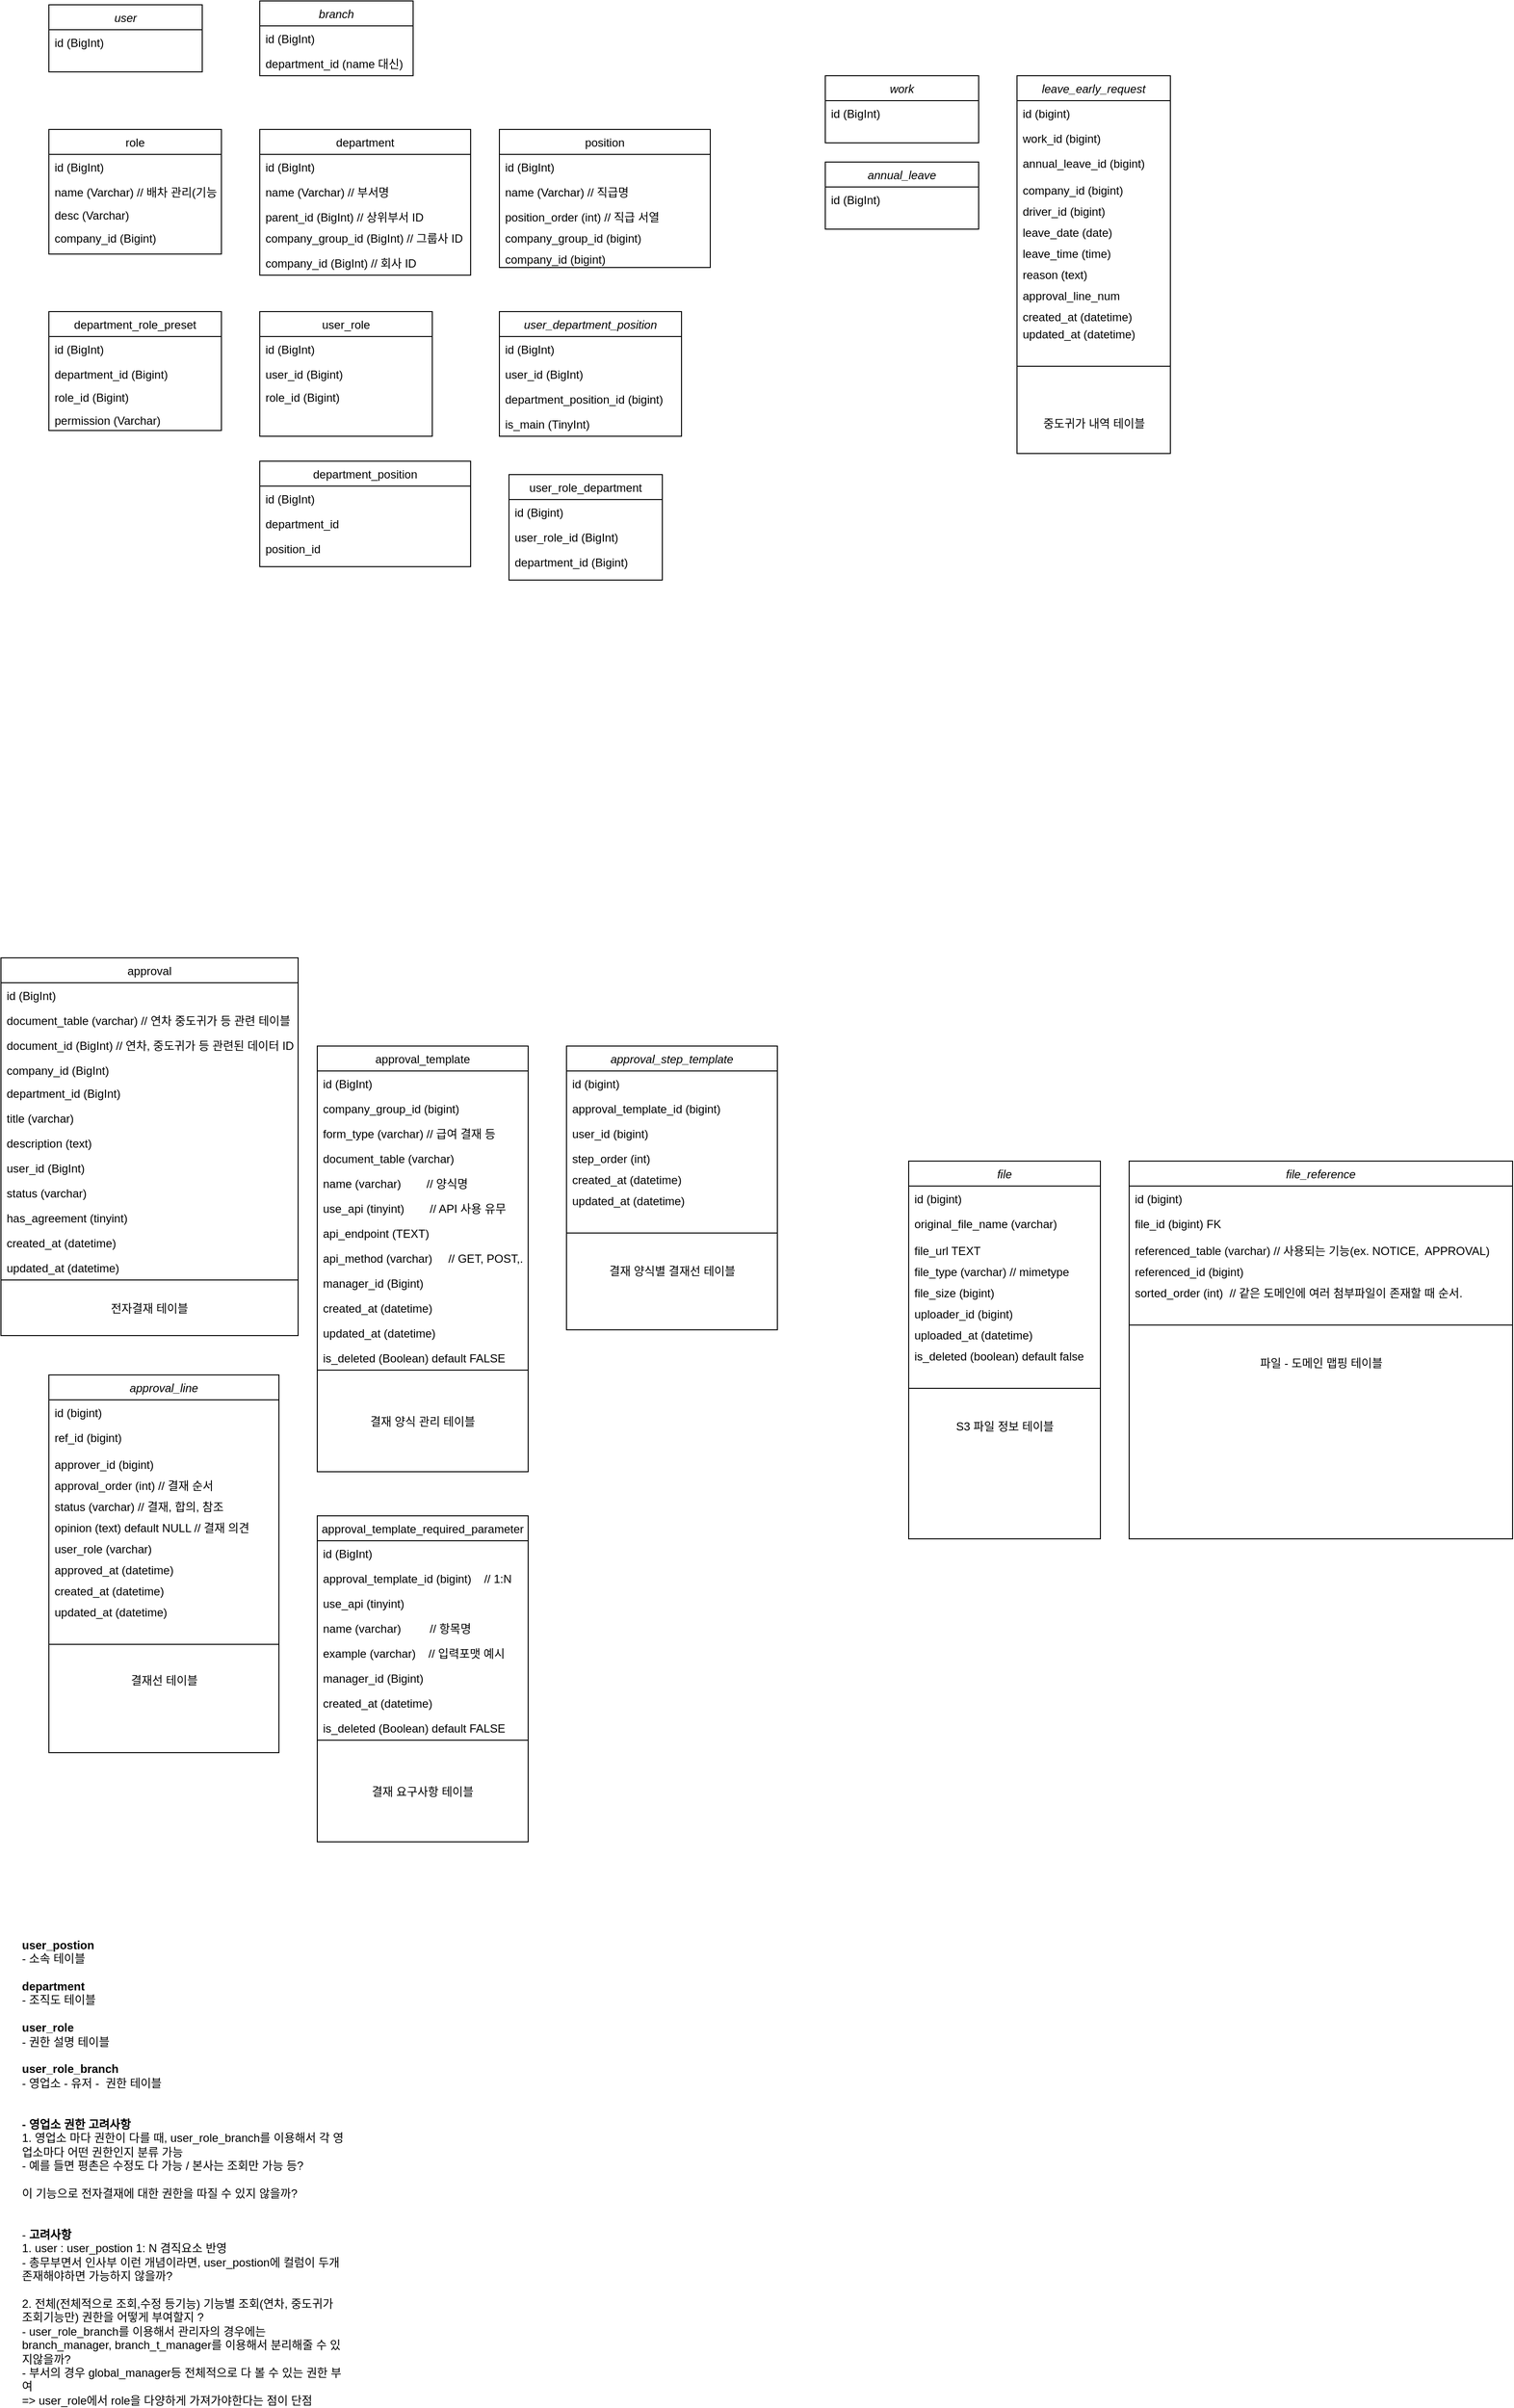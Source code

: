 <mxfile version="27.0.8">
  <diagram name="Page-1" id="8zf7ixl62vUncIlSJN14">
    <mxGraphModel dx="1018" dy="655" grid="1" gridSize="10" guides="1" tooltips="1" connect="1" arrows="1" fold="1" page="1" pageScale="1" pageWidth="827" pageHeight="1169" math="0" shadow="0">
      <root>
        <mxCell id="0" />
        <mxCell id="1" parent="0" />
        <mxCell id="S9YEt4T9Fx8UtY1OD3hM-1" value="leave_early_request" style="swimlane;fontStyle=2;align=center;verticalAlign=top;childLayout=stackLayout;horizontal=1;startSize=26;horizontalStack=0;resizeParent=1;resizeLast=0;collapsible=1;marginBottom=0;rounded=0;shadow=0;strokeWidth=1;" parent="1" vertex="1">
          <mxGeometry x="1090" y="138" width="160" height="394" as="geometry">
            <mxRectangle x="230" y="140" width="160" height="26" as="alternateBounds" />
          </mxGeometry>
        </mxCell>
        <mxCell id="S9YEt4T9Fx8UtY1OD3hM-2" value="id (bigint)  " style="text;align=left;verticalAlign=top;spacingLeft=4;spacingRight=4;overflow=hidden;rotatable=0;points=[[0,0.5],[1,0.5]];portConstraint=eastwest;" parent="S9YEt4T9Fx8UtY1OD3hM-1" vertex="1">
          <mxGeometry y="26" width="160" height="26" as="geometry" />
        </mxCell>
        <mxCell id="XApq--l90MngrBawVmHC-1" value="work_id (bigint)" style="text;align=left;verticalAlign=top;spacingLeft=4;spacingRight=4;overflow=hidden;rotatable=0;points=[[0,0.5],[1,0.5]];portConstraint=eastwest;" parent="S9YEt4T9Fx8UtY1OD3hM-1" vertex="1">
          <mxGeometry y="52" width="160" height="26" as="geometry" />
        </mxCell>
        <mxCell id="S9YEt4T9Fx8UtY1OD3hM-3" value="annual_leave_id (bigint)&#xa;" style="text;align=left;verticalAlign=top;spacingLeft=4;spacingRight=4;overflow=hidden;rotatable=0;points=[[0,0.5],[1,0.5]];portConstraint=eastwest;rounded=0;shadow=0;html=0;" parent="S9YEt4T9Fx8UtY1OD3hM-1" vertex="1">
          <mxGeometry y="78" width="160" height="28" as="geometry" />
        </mxCell>
        <mxCell id="S9YEt4T9Fx8UtY1OD3hM-4" value="company_id (bigint)" style="text;align=left;verticalAlign=top;spacingLeft=4;spacingRight=4;overflow=hidden;rotatable=0;points=[[0,0.5],[1,0.5]];portConstraint=eastwest;rounded=0;shadow=0;html=0;" parent="S9YEt4T9Fx8UtY1OD3hM-1" vertex="1">
          <mxGeometry y="106" width="160" height="22" as="geometry" />
        </mxCell>
        <mxCell id="S9YEt4T9Fx8UtY1OD3hM-5" value="driver_id (bigint)" style="text;align=left;verticalAlign=top;spacingLeft=4;spacingRight=4;overflow=hidden;rotatable=0;points=[[0,0.5],[1,0.5]];portConstraint=eastwest;rounded=0;shadow=0;html=0;" parent="S9YEt4T9Fx8UtY1OD3hM-1" vertex="1">
          <mxGeometry y="128" width="160" height="22" as="geometry" />
        </mxCell>
        <mxCell id="S9YEt4T9Fx8UtY1OD3hM-6" value="leave_date (date)" style="text;align=left;verticalAlign=top;spacingLeft=4;spacingRight=4;overflow=hidden;rotatable=0;points=[[0,0.5],[1,0.5]];portConstraint=eastwest;rounded=0;shadow=0;html=0;" parent="S9YEt4T9Fx8UtY1OD3hM-1" vertex="1">
          <mxGeometry y="150" width="160" height="22" as="geometry" />
        </mxCell>
        <mxCell id="S9YEt4T9Fx8UtY1OD3hM-7" value="leave_time (time)" style="text;align=left;verticalAlign=top;spacingLeft=4;spacingRight=4;overflow=hidden;rotatable=0;points=[[0,0.5],[1,0.5]];portConstraint=eastwest;rounded=0;shadow=0;html=0;" parent="S9YEt4T9Fx8UtY1OD3hM-1" vertex="1">
          <mxGeometry y="172" width="160" height="22" as="geometry" />
        </mxCell>
        <mxCell id="S9YEt4T9Fx8UtY1OD3hM-8" value="reason (text)                   " style="text;align=left;verticalAlign=top;spacingLeft=4;spacingRight=4;overflow=hidden;rotatable=0;points=[[0,0.5],[1,0.5]];portConstraint=eastwest;rounded=0;shadow=0;html=0;" parent="S9YEt4T9Fx8UtY1OD3hM-1" vertex="1">
          <mxGeometry y="194" width="160" height="22" as="geometry" />
        </mxCell>
        <mxCell id="S9YEt4T9Fx8UtY1OD3hM-38" value="approval_line_num" style="text;align=left;verticalAlign=top;spacingLeft=4;spacingRight=4;overflow=hidden;rotatable=0;points=[[0,0.5],[1,0.5]];portConstraint=eastwest;rounded=0;shadow=0;html=0;" parent="S9YEt4T9Fx8UtY1OD3hM-1" vertex="1">
          <mxGeometry y="216" width="160" height="22" as="geometry" />
        </mxCell>
        <mxCell id="S9YEt4T9Fx8UtY1OD3hM-14" value="created_at (datetime)" style="text;align=left;verticalAlign=top;spacingLeft=4;spacingRight=4;overflow=hidden;rotatable=0;points=[[0,0.5],[1,0.5]];portConstraint=eastwest;rounded=0;shadow=0;html=0;" parent="S9YEt4T9Fx8UtY1OD3hM-1" vertex="1">
          <mxGeometry y="238" width="160" height="18" as="geometry" />
        </mxCell>
        <mxCell id="S9YEt4T9Fx8UtY1OD3hM-15" value="updated_at (datetime)" style="text;align=left;verticalAlign=top;spacingLeft=4;spacingRight=4;overflow=hidden;rotatable=0;points=[[0,0.5],[1,0.5]];portConstraint=eastwest;rounded=0;shadow=0;html=0;" parent="S9YEt4T9Fx8UtY1OD3hM-1" vertex="1">
          <mxGeometry y="256" width="160" height="22" as="geometry" />
        </mxCell>
        <mxCell id="S9YEt4T9Fx8UtY1OD3hM-16" value="" style="line;html=1;strokeWidth=1;align=left;verticalAlign=middle;spacingTop=-1;spacingLeft=3;spacingRight=3;rotatable=0;labelPosition=right;points=[];portConstraint=eastwest;" parent="S9YEt4T9Fx8UtY1OD3hM-1" vertex="1">
          <mxGeometry y="278" width="160" height="50" as="geometry" />
        </mxCell>
        <mxCell id="S9YEt4T9Fx8UtY1OD3hM-22" value="approval_line" style="swimlane;fontStyle=2;align=center;verticalAlign=top;childLayout=stackLayout;horizontal=1;startSize=26;horizontalStack=0;resizeParent=1;resizeLast=0;collapsible=1;marginBottom=0;rounded=0;shadow=0;strokeWidth=1;" parent="1" vertex="1">
          <mxGeometry x="80" y="1493" width="240" height="394" as="geometry">
            <mxRectangle x="230" y="140" width="160" height="26" as="alternateBounds" />
          </mxGeometry>
        </mxCell>
        <mxCell id="S9YEt4T9Fx8UtY1OD3hM-23" value="id (bigint)  " style="text;align=left;verticalAlign=top;spacingLeft=4;spacingRight=4;overflow=hidden;rotatable=0;points=[[0,0.5],[1,0.5]];portConstraint=eastwest;" parent="S9YEt4T9Fx8UtY1OD3hM-22" vertex="1">
          <mxGeometry y="26" width="240" height="26" as="geometry" />
        </mxCell>
        <mxCell id="S9YEt4T9Fx8UtY1OD3hM-24" value="ref_id (bigint)" style="text;align=left;verticalAlign=top;spacingLeft=4;spacingRight=4;overflow=hidden;rotatable=0;points=[[0,0.5],[1,0.5]];portConstraint=eastwest;rounded=0;shadow=0;html=0;" parent="S9YEt4T9Fx8UtY1OD3hM-22" vertex="1">
          <mxGeometry y="52" width="240" height="28" as="geometry" />
        </mxCell>
        <mxCell id="S9YEt4T9Fx8UtY1OD3hM-25" value="approver_id (bigint)" style="text;align=left;verticalAlign=top;spacingLeft=4;spacingRight=4;overflow=hidden;rotatable=0;points=[[0,0.5],[1,0.5]];portConstraint=eastwest;rounded=0;shadow=0;html=0;" parent="S9YEt4T9Fx8UtY1OD3hM-22" vertex="1">
          <mxGeometry y="80" width="240" height="22" as="geometry" />
        </mxCell>
        <mxCell id="S9YEt4T9Fx8UtY1OD3hM-26" value="approval_order (int) // 결재 순서" style="text;align=left;verticalAlign=top;spacingLeft=4;spacingRight=4;overflow=hidden;rotatable=0;points=[[0,0.5],[1,0.5]];portConstraint=eastwest;rounded=0;shadow=0;html=0;" parent="S9YEt4T9Fx8UtY1OD3hM-22" vertex="1">
          <mxGeometry y="102" width="240" height="22" as="geometry" />
        </mxCell>
        <mxCell id="S9YEt4T9Fx8UtY1OD3hM-27" value="status (varchar) // 결재, 합의, 참조" style="text;align=left;verticalAlign=top;spacingLeft=4;spacingRight=4;overflow=hidden;rotatable=0;points=[[0,0.5],[1,0.5]];portConstraint=eastwest;rounded=0;shadow=0;html=0;" parent="S9YEt4T9Fx8UtY1OD3hM-22" vertex="1">
          <mxGeometry y="124" width="240" height="22" as="geometry" />
        </mxCell>
        <mxCell id="qPx4dfgh2MWI2_YX_cLq-27" value="opinion (text) default NULL // 결재 의견" style="text;align=left;verticalAlign=top;spacingLeft=4;spacingRight=4;overflow=hidden;rotatable=0;points=[[0,0.5],[1,0.5]];portConstraint=eastwest;rounded=0;shadow=0;html=0;" parent="S9YEt4T9Fx8UtY1OD3hM-22" vertex="1">
          <mxGeometry y="146" width="240" height="22" as="geometry" />
        </mxCell>
        <mxCell id="S9YEt4T9Fx8UtY1OD3hM-28" value="user_role (varchar) " style="text;align=left;verticalAlign=top;spacingLeft=4;spacingRight=4;overflow=hidden;rotatable=0;points=[[0,0.5],[1,0.5]];portConstraint=eastwest;rounded=0;shadow=0;html=0;" parent="S9YEt4T9Fx8UtY1OD3hM-22" vertex="1">
          <mxGeometry y="168" width="240" height="22" as="geometry" />
        </mxCell>
        <mxCell id="S9YEt4T9Fx8UtY1OD3hM-32" value="approved_at (datetime)" style="text;align=left;verticalAlign=top;spacingLeft=4;spacingRight=4;overflow=hidden;rotatable=0;points=[[0,0.5],[1,0.5]];portConstraint=eastwest;rounded=0;shadow=0;html=0;" parent="S9YEt4T9Fx8UtY1OD3hM-22" vertex="1">
          <mxGeometry y="190" width="240" height="22" as="geometry" />
        </mxCell>
        <mxCell id="S9YEt4T9Fx8UtY1OD3hM-40" value="created_at (datetime)" style="text;align=left;verticalAlign=top;spacingLeft=4;spacingRight=4;overflow=hidden;rotatable=0;points=[[0,0.5],[1,0.5]];portConstraint=eastwest;rounded=0;shadow=0;html=0;" parent="S9YEt4T9Fx8UtY1OD3hM-22" vertex="1">
          <mxGeometry y="212" width="240" height="22" as="geometry" />
        </mxCell>
        <mxCell id="S9YEt4T9Fx8UtY1OD3hM-35" value="updated_at (datetime)" style="text;align=left;verticalAlign=top;spacingLeft=4;spacingRight=4;overflow=hidden;rotatable=0;points=[[0,0.5],[1,0.5]];portConstraint=eastwest;rounded=0;shadow=0;html=0;" parent="S9YEt4T9Fx8UtY1OD3hM-22" vertex="1">
          <mxGeometry y="234" width="240" height="22" as="geometry" />
        </mxCell>
        <mxCell id="S9YEt4T9Fx8UtY1OD3hM-36" value="" style="line;html=1;strokeWidth=1;align=left;verticalAlign=middle;spacingTop=-1;spacingLeft=3;spacingRight=3;rotatable=0;labelPosition=right;points=[];portConstraint=eastwest;" parent="S9YEt4T9Fx8UtY1OD3hM-22" vertex="1">
          <mxGeometry y="256" width="240" height="50" as="geometry" />
        </mxCell>
        <mxCell id="S9YEt4T9Fx8UtY1OD3hM-56" value="결재선 테이블&lt;div&gt;&lt;br&gt;&lt;/div&gt;" style="text;html=1;align=center;verticalAlign=middle;resizable=0;points=[];autosize=1;strokeColor=none;fillColor=none;" parent="S9YEt4T9Fx8UtY1OD3hM-22" vertex="1">
          <mxGeometry y="306" width="240" height="40" as="geometry" />
        </mxCell>
        <mxCell id="S9YEt4T9Fx8UtY1OD3hM-41" value="approval_step_template" style="swimlane;fontStyle=2;align=center;verticalAlign=top;childLayout=stackLayout;horizontal=1;startSize=26;horizontalStack=0;resizeParent=1;resizeLast=0;collapsible=1;marginBottom=0;rounded=0;shadow=0;strokeWidth=1;" parent="1" vertex="1">
          <mxGeometry x="620" y="1150" width="220" height="296" as="geometry">
            <mxRectangle x="230" y="140" width="160" height="26" as="alternateBounds" />
          </mxGeometry>
        </mxCell>
        <mxCell id="S9YEt4T9Fx8UtY1OD3hM-42" value="id (bigint)  " style="text;align=left;verticalAlign=top;spacingLeft=4;spacingRight=4;overflow=hidden;rotatable=0;points=[[0,0.5],[1,0.5]];portConstraint=eastwest;" parent="S9YEt4T9Fx8UtY1OD3hM-41" vertex="1">
          <mxGeometry y="26" width="220" height="26" as="geometry" />
        </mxCell>
        <mxCell id="qPx4dfgh2MWI2_YX_cLq-44" value="approval_template_id (bigint)  " style="text;align=left;verticalAlign=top;spacingLeft=4;spacingRight=4;overflow=hidden;rotatable=0;points=[[0,0.5],[1,0.5]];portConstraint=eastwest;" parent="S9YEt4T9Fx8UtY1OD3hM-41" vertex="1">
          <mxGeometry y="52" width="220" height="26" as="geometry" />
        </mxCell>
        <mxCell id="qPx4dfgh2MWI2_YX_cLq-45" value="user_id (bigint)" style="text;align=left;verticalAlign=top;spacingLeft=4;spacingRight=4;overflow=hidden;rotatable=0;points=[[0,0.5],[1,0.5]];portConstraint=eastwest;" parent="S9YEt4T9Fx8UtY1OD3hM-41" vertex="1">
          <mxGeometry y="78" width="220" height="26" as="geometry" />
        </mxCell>
        <mxCell id="S9YEt4T9Fx8UtY1OD3hM-44" value="step_order (int)" style="text;align=left;verticalAlign=top;spacingLeft=4;spacingRight=4;overflow=hidden;rotatable=0;points=[[0,0.5],[1,0.5]];portConstraint=eastwest;rounded=0;shadow=0;html=0;" parent="S9YEt4T9Fx8UtY1OD3hM-41" vertex="1">
          <mxGeometry y="104" width="220" height="22" as="geometry" />
        </mxCell>
        <mxCell id="S9YEt4T9Fx8UtY1OD3hM-49" value="created_at (datetime)" style="text;align=left;verticalAlign=top;spacingLeft=4;spacingRight=4;overflow=hidden;rotatable=0;points=[[0,0.5],[1,0.5]];portConstraint=eastwest;rounded=0;shadow=0;html=0;" parent="S9YEt4T9Fx8UtY1OD3hM-41" vertex="1">
          <mxGeometry y="126" width="220" height="22" as="geometry" />
        </mxCell>
        <mxCell id="S9YEt4T9Fx8UtY1OD3hM-50" value="updated_at (datetime)" style="text;align=left;verticalAlign=top;spacingLeft=4;spacingRight=4;overflow=hidden;rotatable=0;points=[[0,0.5],[1,0.5]];portConstraint=eastwest;rounded=0;shadow=0;html=0;" parent="S9YEt4T9Fx8UtY1OD3hM-41" vertex="1">
          <mxGeometry y="148" width="220" height="22" as="geometry" />
        </mxCell>
        <mxCell id="S9YEt4T9Fx8UtY1OD3hM-51" value="" style="line;html=1;strokeWidth=1;align=left;verticalAlign=middle;spacingTop=-1;spacingLeft=3;spacingRight=3;rotatable=0;labelPosition=right;points=[];portConstraint=eastwest;" parent="S9YEt4T9Fx8UtY1OD3hM-41" vertex="1">
          <mxGeometry y="170" width="220" height="50" as="geometry" />
        </mxCell>
        <mxCell id="S9YEt4T9Fx8UtY1OD3hM-52" value="결재 양식별 결재선 테이블" style="text;html=1;align=center;verticalAlign=middle;resizable=0;points=[];autosize=1;strokeColor=none;fillColor=none;" parent="S9YEt4T9Fx8UtY1OD3hM-41" vertex="1">
          <mxGeometry y="220" width="220" height="30" as="geometry" />
        </mxCell>
        <mxCell id="S9YEt4T9Fx8UtY1OD3hM-59" value="중도귀가 내역 테이블" style="text;html=1;align=center;verticalAlign=middle;resizable=0;points=[];autosize=1;strokeColor=none;fillColor=none;" parent="1" vertex="1">
          <mxGeometry x="1110" y="486" width="120" height="30" as="geometry" />
        </mxCell>
        <mxCell id="yOpz3iJKIaE72l2qNb2X-1" value="user_department_position" style="swimlane;fontStyle=2;align=center;verticalAlign=top;childLayout=stackLayout;horizontal=1;startSize=26;horizontalStack=0;resizeParent=1;resizeLast=0;collapsible=1;marginBottom=0;rounded=0;shadow=0;strokeWidth=1;" parent="1" vertex="1">
          <mxGeometry x="550" y="384" width="190" height="130" as="geometry">
            <mxRectangle x="230" y="140" width="160" height="26" as="alternateBounds" />
          </mxGeometry>
        </mxCell>
        <mxCell id="yOpz3iJKIaE72l2qNb2X-2" value="id (BigInt)   " style="text;align=left;verticalAlign=top;spacingLeft=4;spacingRight=4;overflow=hidden;rotatable=0;points=[[0,0.5],[1,0.5]];portConstraint=eastwest;" parent="yOpz3iJKIaE72l2qNb2X-1" vertex="1">
          <mxGeometry y="26" width="190" height="26" as="geometry" />
        </mxCell>
        <mxCell id="yOpz3iJKIaE72l2qNb2X-3" value="user_id (BigInt)" style="text;align=left;verticalAlign=top;spacingLeft=4;spacingRight=4;overflow=hidden;rotatable=0;points=[[0,0.5],[1,0.5]];portConstraint=eastwest;rounded=0;shadow=0;html=0;" parent="yOpz3iJKIaE72l2qNb2X-1" vertex="1">
          <mxGeometry y="52" width="190" height="26" as="geometry" />
        </mxCell>
        <mxCell id="yOpz3iJKIaE72l2qNb2X-5" value="department_position_id (bigint)" style="text;align=left;verticalAlign=top;spacingLeft=4;spacingRight=4;overflow=hidden;rotatable=0;points=[[0,0.5],[1,0.5]];portConstraint=eastwest;rounded=0;shadow=0;html=0;" parent="yOpz3iJKIaE72l2qNb2X-1" vertex="1">
          <mxGeometry y="78" width="190" height="26" as="geometry" />
        </mxCell>
        <mxCell id="yOpz3iJKIaE72l2qNb2X-6" value="is_main (TinyInt)" style="text;align=left;verticalAlign=top;spacingLeft=4;spacingRight=4;overflow=hidden;rotatable=0;points=[[0,0.5],[1,0.5]];portConstraint=eastwest;rounded=0;shadow=0;html=0;" parent="yOpz3iJKIaE72l2qNb2X-1" vertex="1">
          <mxGeometry y="104" width="190" height="26" as="geometry" />
        </mxCell>
        <mxCell id="yOpz3iJKIaE72l2qNb2X-7" value="department_role_preset" style="swimlane;fontStyle=0;align=center;verticalAlign=top;childLayout=stackLayout;horizontal=1;startSize=26;horizontalStack=0;resizeParent=1;resizeLast=0;collapsible=1;marginBottom=0;rounded=0;shadow=0;strokeWidth=1;" parent="1" vertex="1">
          <mxGeometry x="80" y="384" width="180" height="124" as="geometry">
            <mxRectangle x="130" y="380" width="160" height="26" as="alternateBounds" />
          </mxGeometry>
        </mxCell>
        <mxCell id="yOpz3iJKIaE72l2qNb2X-8" value="id (BigInt)" style="text;align=left;verticalAlign=top;spacingLeft=4;spacingRight=4;overflow=hidden;rotatable=0;points=[[0,0.5],[1,0.5]];portConstraint=eastwest;" parent="yOpz3iJKIaE72l2qNb2X-7" vertex="1">
          <mxGeometry y="26" width="180" height="26" as="geometry" />
        </mxCell>
        <mxCell id="yOpz3iJKIaE72l2qNb2X-9" value="department_id (Bigint)" style="text;align=left;verticalAlign=top;spacingLeft=4;spacingRight=4;overflow=hidden;rotatable=0;points=[[0,0.5],[1,0.5]];portConstraint=eastwest;rounded=0;shadow=0;html=0;" parent="yOpz3iJKIaE72l2qNb2X-7" vertex="1">
          <mxGeometry y="52" width="180" height="24" as="geometry" />
        </mxCell>
        <mxCell id="yOpz3iJKIaE72l2qNb2X-10" value="role_id (Bigint)" style="text;align=left;verticalAlign=top;spacingLeft=4;spacingRight=4;overflow=hidden;rotatable=0;points=[[0,0.5],[1,0.5]];portConstraint=eastwest;rounded=0;shadow=0;html=0;" parent="yOpz3iJKIaE72l2qNb2X-7" vertex="1">
          <mxGeometry y="76" width="180" height="24" as="geometry" />
        </mxCell>
        <mxCell id="yOpz3iJKIaE72l2qNb2X-50" value="permission (Varchar)" style="text;align=left;verticalAlign=top;spacingLeft=4;spacingRight=4;overflow=hidden;rotatable=0;points=[[0,0.5],[1,0.5]];portConstraint=eastwest;rounded=0;shadow=0;html=0;" parent="yOpz3iJKIaE72l2qNb2X-7" vertex="1">
          <mxGeometry y="100" width="180" height="24" as="geometry" />
        </mxCell>
        <mxCell id="yOpz3iJKIaE72l2qNb2X-13" value="user_role_department&#xa;&#xa;" style="swimlane;fontStyle=0;align=center;verticalAlign=top;childLayout=stackLayout;horizontal=1;startSize=26;horizontalStack=0;resizeParent=1;resizeLast=0;collapsible=1;marginBottom=0;rounded=0;shadow=0;strokeWidth=1;" parent="1" vertex="1">
          <mxGeometry x="560" y="554" width="160" height="110" as="geometry">
            <mxRectangle x="340" y="380" width="170" height="26" as="alternateBounds" />
          </mxGeometry>
        </mxCell>
        <mxCell id="yOpz3iJKIaE72l2qNb2X-14" value="id (Bigint)" style="text;align=left;verticalAlign=top;spacingLeft=4;spacingRight=4;overflow=hidden;rotatable=0;points=[[0,0.5],[1,0.5]];portConstraint=eastwest;" parent="yOpz3iJKIaE72l2qNb2X-13" vertex="1">
          <mxGeometry y="26" width="160" height="26" as="geometry" />
        </mxCell>
        <mxCell id="yOpz3iJKIaE72l2qNb2X-16" value="user_role_id (BigInt)" style="text;align=left;verticalAlign=top;spacingLeft=4;spacingRight=4;overflow=hidden;rotatable=0;points=[[0,0.5],[1,0.5]];portConstraint=eastwest;" parent="yOpz3iJKIaE72l2qNb2X-13" vertex="1">
          <mxGeometry y="52" width="160" height="26" as="geometry" />
        </mxCell>
        <mxCell id="yOpz3iJKIaE72l2qNb2X-17" value="department_id (Bigint)" style="text;align=left;verticalAlign=top;spacingLeft=4;spacingRight=4;overflow=hidden;rotatable=0;points=[[0,0.5],[1,0.5]];portConstraint=eastwest;" parent="yOpz3iJKIaE72l2qNb2X-13" vertex="1">
          <mxGeometry y="78" width="160" height="26" as="geometry" />
        </mxCell>
        <mxCell id="yOpz3iJKIaE72l2qNb2X-18" value="department" style="swimlane;fontStyle=0;align=center;verticalAlign=top;childLayout=stackLayout;horizontal=1;startSize=26;horizontalStack=0;resizeParent=1;resizeLast=0;collapsible=1;marginBottom=0;rounded=0;shadow=0;strokeWidth=1;" parent="1" vertex="1">
          <mxGeometry x="300" y="194" width="220" height="152" as="geometry">
            <mxRectangle x="550" y="140" width="160" height="26" as="alternateBounds" />
          </mxGeometry>
        </mxCell>
        <mxCell id="yOpz3iJKIaE72l2qNb2X-19" value="id (BigInt)" style="text;align=left;verticalAlign=top;spacingLeft=4;spacingRight=4;overflow=hidden;rotatable=0;points=[[0,0.5],[1,0.5]];portConstraint=eastwest;" parent="yOpz3iJKIaE72l2qNb2X-18" vertex="1">
          <mxGeometry y="26" width="220" height="26" as="geometry" />
        </mxCell>
        <mxCell id="yOpz3iJKIaE72l2qNb2X-20" value="name (Varchar) // 부서명" style="text;align=left;verticalAlign=top;spacingLeft=4;spacingRight=4;overflow=hidden;rotatable=0;points=[[0,0.5],[1,0.5]];portConstraint=eastwest;rounded=0;shadow=0;html=0;" parent="yOpz3iJKIaE72l2qNb2X-18" vertex="1">
          <mxGeometry y="52" width="220" height="26" as="geometry" />
        </mxCell>
        <mxCell id="yOpz3iJKIaE72l2qNb2X-21" value="parent_id (BigInt) // 상위부서 ID" style="text;align=left;verticalAlign=top;spacingLeft=4;spacingRight=4;overflow=hidden;rotatable=0;points=[[0,0.5],[1,0.5]];portConstraint=eastwest;rounded=0;shadow=0;html=0;" parent="yOpz3iJKIaE72l2qNb2X-18" vertex="1">
          <mxGeometry y="78" width="220" height="22" as="geometry" />
        </mxCell>
        <mxCell id="yOpz3iJKIaE72l2qNb2X-34" value="company_group_id (BigInt) // 그룹사 ID" style="text;align=left;verticalAlign=top;spacingLeft=4;spacingRight=4;overflow=hidden;rotatable=0;points=[[0,0.5],[1,0.5]];portConstraint=eastwest;rounded=0;shadow=0;html=0;" parent="yOpz3iJKIaE72l2qNb2X-18" vertex="1">
          <mxGeometry y="100" width="220" height="26" as="geometry" />
        </mxCell>
        <mxCell id="yOpz3iJKIaE72l2qNb2X-35" value="company_id (BigInt) // 회사 ID" style="text;align=left;verticalAlign=top;spacingLeft=4;spacingRight=4;overflow=hidden;rotatable=0;points=[[0,0.5],[1,0.5]];portConstraint=eastwest;rounded=0;shadow=0;html=0;" parent="yOpz3iJKIaE72l2qNb2X-18" vertex="1">
          <mxGeometry y="126" width="220" height="26" as="geometry" />
        </mxCell>
        <mxCell id="yOpz3iJKIaE72l2qNb2X-24" value="user" style="swimlane;fontStyle=2;align=center;verticalAlign=top;childLayout=stackLayout;horizontal=1;startSize=26;horizontalStack=0;resizeParent=1;resizeLast=0;collapsible=1;marginBottom=0;rounded=0;shadow=0;strokeWidth=1;" parent="1" vertex="1">
          <mxGeometry x="80" y="64" width="160" height="70" as="geometry">
            <mxRectangle x="230" y="140" width="160" height="26" as="alternateBounds" />
          </mxGeometry>
        </mxCell>
        <mxCell id="yOpz3iJKIaE72l2qNb2X-25" value="id (BigInt)   " style="text;align=left;verticalAlign=top;spacingLeft=4;spacingRight=4;overflow=hidden;rotatable=0;points=[[0,0.5],[1,0.5]];portConstraint=eastwest;" parent="yOpz3iJKIaE72l2qNb2X-24" vertex="1">
          <mxGeometry y="26" width="160" height="26" as="geometry" />
        </mxCell>
        <mxCell id="yOpz3iJKIaE72l2qNb2X-28" value="branch" style="swimlane;fontStyle=2;align=center;verticalAlign=top;childLayout=stackLayout;horizontal=1;startSize=26;horizontalStack=0;resizeParent=1;resizeLast=0;collapsible=1;marginBottom=0;rounded=0;shadow=0;strokeWidth=1;" parent="1" vertex="1">
          <mxGeometry x="300" y="60" width="160" height="78" as="geometry">
            <mxRectangle x="230" y="140" width="160" height="26" as="alternateBounds" />
          </mxGeometry>
        </mxCell>
        <mxCell id="yOpz3iJKIaE72l2qNb2X-29" value="id (BigInt)   " style="text;align=left;verticalAlign=top;spacingLeft=4;spacingRight=4;overflow=hidden;rotatable=0;points=[[0,0.5],[1,0.5]];portConstraint=eastwest;" parent="yOpz3iJKIaE72l2qNb2X-28" vertex="1">
          <mxGeometry y="26" width="160" height="26" as="geometry" />
        </mxCell>
        <mxCell id="yOpz3iJKIaE72l2qNb2X-56" value="department_id (name 대신)" style="text;align=left;verticalAlign=top;spacingLeft=4;spacingRight=4;overflow=hidden;rotatable=0;points=[[0,0.5],[1,0.5]];portConstraint=eastwest;" parent="yOpz3iJKIaE72l2qNb2X-28" vertex="1">
          <mxGeometry y="52" width="160" height="26" as="geometry" />
        </mxCell>
        <mxCell id="yOpz3iJKIaE72l2qNb2X-31" value="&lt;b&gt;user_postion&lt;/b&gt;&lt;br&gt;- 소속 테이블&lt;div&gt;&lt;br&gt;&lt;/div&gt;&lt;div&gt;&lt;b&gt;department&lt;/b&gt;&lt;br&gt;- 조직도 테이블&lt;br&gt;&lt;br&gt;&lt;/div&gt;&lt;div&gt;&lt;b&gt;user_role&lt;/b&gt;&lt;br&gt;- 권한 설명 테이블&lt;/div&gt;&lt;div&gt;&lt;br&gt;&lt;/div&gt;&lt;div&gt;&lt;b&gt;user_role_branch&lt;/b&gt;&lt;/div&gt;&lt;div&gt;- 영업소 - 유저 -&amp;nbsp; 권한 테이블&lt;br&gt;&lt;br&gt;&lt;br&gt;&lt;b&gt;- 영업소 권한 고려사항&lt;/b&gt;&lt;br&gt;1. 영업소 마다 권한이 다를 때, user_role_branch를 이용해서 각 영업소마다 어떤 권한인지 분류 가능&lt;br&gt;- 예를 들면 평촌은 수정도 다 가능 / 본사는 조회만 가능 등?&lt;/div&gt;&lt;div&gt;&lt;br&gt;&lt;/div&gt;&lt;div&gt;이 기능으로 전자결재에 대한 권한을 따질 수 있지 않을까?&lt;/div&gt;&lt;div&gt;&lt;br&gt;&lt;br&gt;-&lt;b&gt; 고려사항&lt;/b&gt;&lt;br&gt;1. user : user_postion 1: N 겸직요소 반영&lt;/div&gt;&lt;div&gt;- 총무부면서 인사부 이런 개념이라면, user_postion에 컬럼이 두개 존재해야하면 가능하지 않을까?&lt;/div&gt;&lt;div&gt;&lt;br&gt;&lt;/div&gt;&lt;div&gt;2. 전체(전체적으로 조회,수정 등기능) 기능별 조회(연차, 중도귀가 조회기능만) 권한을 어떻게 부여할지 ?&lt;/div&gt;&lt;div&gt;- user_role_branch를 이용해서 관리자의 경우에는 branch_manager, branch_t_manager를 이용해서 분리해줄 수 있지않을까?&lt;br&gt;- 부서의 경우 global_manager등 전체적으로 다 볼 수 있는 권한 부여&lt;/div&gt;&lt;div&gt;=&amp;gt; user_role에서 role을 다양하게 가져가야한다는 점이 단점&lt;/div&gt;" style="text;html=1;align=left;verticalAlign=middle;whiteSpace=wrap;rounded=0;" parent="1" vertex="1">
          <mxGeometry x="50" y="2090" width="340" height="470" as="geometry" />
        </mxCell>
        <mxCell id="yOpz3iJKIaE72l2qNb2X-37" value="position" style="swimlane;fontStyle=0;align=center;verticalAlign=top;childLayout=stackLayout;horizontal=1;startSize=26;horizontalStack=0;resizeParent=1;resizeLast=0;collapsible=1;marginBottom=0;rounded=0;shadow=0;strokeWidth=1;" parent="1" vertex="1">
          <mxGeometry x="550" y="194" width="220" height="144" as="geometry">
            <mxRectangle x="550" y="140" width="160" height="26" as="alternateBounds" />
          </mxGeometry>
        </mxCell>
        <mxCell id="yOpz3iJKIaE72l2qNb2X-38" value="id (BigInt)" style="text;align=left;verticalAlign=top;spacingLeft=4;spacingRight=4;overflow=hidden;rotatable=0;points=[[0,0.5],[1,0.5]];portConstraint=eastwest;" parent="yOpz3iJKIaE72l2qNb2X-37" vertex="1">
          <mxGeometry y="26" width="220" height="26" as="geometry" />
        </mxCell>
        <mxCell id="yOpz3iJKIaE72l2qNb2X-39" value="name (Varchar) // 직급명" style="text;align=left;verticalAlign=top;spacingLeft=4;spacingRight=4;overflow=hidden;rotatable=0;points=[[0,0.5],[1,0.5]];portConstraint=eastwest;rounded=0;shadow=0;html=0;" parent="yOpz3iJKIaE72l2qNb2X-37" vertex="1">
          <mxGeometry y="52" width="220" height="26" as="geometry" />
        </mxCell>
        <mxCell id="yOpz3iJKIaE72l2qNb2X-40" value="position_order (int) // 직급 서열" style="text;align=left;verticalAlign=top;spacingLeft=4;spacingRight=4;overflow=hidden;rotatable=0;points=[[0,0.5],[1,0.5]];portConstraint=eastwest;rounded=0;shadow=0;html=0;" parent="yOpz3iJKIaE72l2qNb2X-37" vertex="1">
          <mxGeometry y="78" width="220" height="22" as="geometry" />
        </mxCell>
        <mxCell id="mqILJ5wiP0P7CAV8ZNMp-7" value="company_group_id (bigint)" style="text;align=left;verticalAlign=top;spacingLeft=4;spacingRight=4;overflow=hidden;rotatable=0;points=[[0,0.5],[1,0.5]];portConstraint=eastwest;rounded=0;shadow=0;html=0;" vertex="1" parent="yOpz3iJKIaE72l2qNb2X-37">
          <mxGeometry y="100" width="220" height="22" as="geometry" />
        </mxCell>
        <mxCell id="mqILJ5wiP0P7CAV8ZNMp-8" value="company_id (bigint)" style="text;align=left;verticalAlign=top;spacingLeft=4;spacingRight=4;overflow=hidden;rotatable=0;points=[[0,0.5],[1,0.5]];portConstraint=eastwest;rounded=0;shadow=0;html=0;" vertex="1" parent="yOpz3iJKIaE72l2qNb2X-37">
          <mxGeometry y="122" width="220" height="22" as="geometry" />
        </mxCell>
        <mxCell id="yOpz3iJKIaE72l2qNb2X-45" value="role" style="swimlane;fontStyle=0;align=center;verticalAlign=top;childLayout=stackLayout;horizontal=1;startSize=26;horizontalStack=0;resizeParent=1;resizeLast=0;collapsible=1;marginBottom=0;rounded=0;shadow=0;strokeWidth=1;" parent="1" vertex="1">
          <mxGeometry x="80" y="194" width="180" height="130" as="geometry">
            <mxRectangle x="130" y="380" width="160" height="26" as="alternateBounds" />
          </mxGeometry>
        </mxCell>
        <mxCell id="yOpz3iJKIaE72l2qNb2X-46" value="id (BigInt)" style="text;align=left;verticalAlign=top;spacingLeft=4;spacingRight=4;overflow=hidden;rotatable=0;points=[[0,0.5],[1,0.5]];portConstraint=eastwest;" parent="yOpz3iJKIaE72l2qNb2X-45" vertex="1">
          <mxGeometry y="26" width="180" height="26" as="geometry" />
        </mxCell>
        <mxCell id="yOpz3iJKIaE72l2qNb2X-47" value="name (Varchar) // 배차 관리(기능)" style="text;align=left;verticalAlign=top;spacingLeft=4;spacingRight=4;overflow=hidden;rotatable=0;points=[[0,0.5],[1,0.5]];portConstraint=eastwest;rounded=0;shadow=0;html=0;" parent="yOpz3iJKIaE72l2qNb2X-45" vertex="1">
          <mxGeometry y="52" width="180" height="24" as="geometry" />
        </mxCell>
        <mxCell id="yOpz3iJKIaE72l2qNb2X-48" value="desc (Varchar)" style="text;align=left;verticalAlign=top;spacingLeft=4;spacingRight=4;overflow=hidden;rotatable=0;points=[[0,0.5],[1,0.5]];portConstraint=eastwest;rounded=0;shadow=0;html=0;" parent="yOpz3iJKIaE72l2qNb2X-45" vertex="1">
          <mxGeometry y="76" width="180" height="24" as="geometry" />
        </mxCell>
        <mxCell id="yOpz3iJKIaE72l2qNb2X-49" value="company_id (Bigint)" style="text;align=left;verticalAlign=top;spacingLeft=4;spacingRight=4;overflow=hidden;rotatable=0;points=[[0,0.5],[1,0.5]];portConstraint=eastwest;rounded=0;shadow=0;html=0;" parent="yOpz3iJKIaE72l2qNb2X-45" vertex="1">
          <mxGeometry y="100" width="180" height="24" as="geometry" />
        </mxCell>
        <mxCell id="yOpz3iJKIaE72l2qNb2X-51" value="user_role" style="swimlane;fontStyle=0;align=center;verticalAlign=top;childLayout=stackLayout;horizontal=1;startSize=26;horizontalStack=0;resizeParent=1;resizeLast=0;collapsible=1;marginBottom=0;rounded=0;shadow=0;strokeWidth=1;" parent="1" vertex="1">
          <mxGeometry x="300" y="384" width="180" height="130" as="geometry">
            <mxRectangle x="130" y="380" width="160" height="26" as="alternateBounds" />
          </mxGeometry>
        </mxCell>
        <mxCell id="yOpz3iJKIaE72l2qNb2X-52" value="id (BigInt)" style="text;align=left;verticalAlign=top;spacingLeft=4;spacingRight=4;overflow=hidden;rotatable=0;points=[[0,0.5],[1,0.5]];portConstraint=eastwest;" parent="yOpz3iJKIaE72l2qNb2X-51" vertex="1">
          <mxGeometry y="26" width="180" height="26" as="geometry" />
        </mxCell>
        <mxCell id="yOpz3iJKIaE72l2qNb2X-53" value="user_id (Bigint)" style="text;align=left;verticalAlign=top;spacingLeft=4;spacingRight=4;overflow=hidden;rotatable=0;points=[[0,0.5],[1,0.5]];portConstraint=eastwest;rounded=0;shadow=0;html=0;" parent="yOpz3iJKIaE72l2qNb2X-51" vertex="1">
          <mxGeometry y="52" width="180" height="24" as="geometry" />
        </mxCell>
        <mxCell id="yOpz3iJKIaE72l2qNb2X-54" value="role_id (Bigint)" style="text;align=left;verticalAlign=top;spacingLeft=4;spacingRight=4;overflow=hidden;rotatable=0;points=[[0,0.5],[1,0.5]];portConstraint=eastwest;rounded=0;shadow=0;html=0;" parent="yOpz3iJKIaE72l2qNb2X-51" vertex="1">
          <mxGeometry y="76" width="180" height="24" as="geometry" />
        </mxCell>
        <mxCell id="inn9aU1gSN0s8worG6A0-12" value="approval" style="swimlane;fontStyle=0;align=center;verticalAlign=top;childLayout=stackLayout;horizontal=1;startSize=26;horizontalStack=0;resizeParent=1;resizeLast=0;collapsible=1;marginBottom=0;rounded=0;shadow=0;strokeWidth=1;" parent="1" vertex="1">
          <mxGeometry x="30" y="1058" width="310" height="394" as="geometry">
            <mxRectangle x="550" y="140" width="160" height="26" as="alternateBounds" />
          </mxGeometry>
        </mxCell>
        <mxCell id="inn9aU1gSN0s8worG6A0-13" value="id (BigInt)" style="text;align=left;verticalAlign=top;spacingLeft=4;spacingRight=4;overflow=hidden;rotatable=0;points=[[0,0.5],[1,0.5]];portConstraint=eastwest;" parent="inn9aU1gSN0s8worG6A0-12" vertex="1">
          <mxGeometry y="26" width="310" height="26" as="geometry" />
        </mxCell>
        <mxCell id="qPx4dfgh2MWI2_YX_cLq-41" value="document_table (varchar) // 연차 중도귀가 등 관련 테이블" style="text;align=left;verticalAlign=top;spacingLeft=4;spacingRight=4;overflow=hidden;rotatable=0;points=[[0,0.5],[1,0.5]];portConstraint=eastwest;rounded=0;shadow=0;html=0;" parent="inn9aU1gSN0s8worG6A0-12" vertex="1">
          <mxGeometry y="52" width="310" height="26" as="geometry" />
        </mxCell>
        <mxCell id="inn9aU1gSN0s8worG6A0-14" value="document_id (BigInt) // 연차, 중도귀가 등 관련된 데이터 ID" style="text;align=left;verticalAlign=top;spacingLeft=4;spacingRight=4;overflow=hidden;rotatable=0;points=[[0,0.5],[1,0.5]];portConstraint=eastwest;rounded=0;shadow=0;html=0;" parent="inn9aU1gSN0s8worG6A0-12" vertex="1">
          <mxGeometry y="78" width="310" height="26" as="geometry" />
        </mxCell>
        <mxCell id="inn9aU1gSN0s8worG6A0-45" value="company_id (BigInt)" style="text;align=left;verticalAlign=top;spacingLeft=4;spacingRight=4;overflow=hidden;rotatable=0;points=[[0,0.5],[1,0.5]];portConstraint=eastwest;rounded=0;shadow=0;html=0;" parent="inn9aU1gSN0s8worG6A0-12" vertex="1">
          <mxGeometry y="104" width="310" height="24" as="geometry" />
        </mxCell>
        <mxCell id="qPx4dfgh2MWI2_YX_cLq-39" value="department_id (BigInt)" style="text;align=left;verticalAlign=top;spacingLeft=4;spacingRight=4;overflow=hidden;rotatable=0;points=[[0,0.5],[1,0.5]];portConstraint=eastwest;rounded=0;shadow=0;html=0;" parent="inn9aU1gSN0s8worG6A0-12" vertex="1">
          <mxGeometry y="128" width="310" height="26" as="geometry" />
        </mxCell>
        <mxCell id="qPx4dfgh2MWI2_YX_cLq-42" value="title (varchar)" style="text;align=left;verticalAlign=top;spacingLeft=4;spacingRight=4;overflow=hidden;rotatable=0;points=[[0,0.5],[1,0.5]];portConstraint=eastwest;rounded=0;shadow=0;html=0;" parent="inn9aU1gSN0s8worG6A0-12" vertex="1">
          <mxGeometry y="154" width="310" height="26" as="geometry" />
        </mxCell>
        <mxCell id="qPx4dfgh2MWI2_YX_cLq-43" value="description (text)" style="text;align=left;verticalAlign=top;spacingLeft=4;spacingRight=4;overflow=hidden;rotatable=0;points=[[0,0.5],[1,0.5]];portConstraint=eastwest;rounded=0;shadow=0;html=0;" parent="inn9aU1gSN0s8worG6A0-12" vertex="1">
          <mxGeometry y="180" width="310" height="26" as="geometry" />
        </mxCell>
        <mxCell id="inn9aU1gSN0s8worG6A0-44" value="user_id (BigInt)" style="text;align=left;verticalAlign=top;spacingLeft=4;spacingRight=4;overflow=hidden;rotatable=0;points=[[0,0.5],[1,0.5]];portConstraint=eastwest;rounded=0;shadow=0;html=0;" parent="inn9aU1gSN0s8worG6A0-12" vertex="1">
          <mxGeometry y="206" width="310" height="26" as="geometry" />
        </mxCell>
        <mxCell id="qPx4dfgh2MWI2_YX_cLq-38" value="status (varchar)" style="text;align=left;verticalAlign=top;spacingLeft=4;spacingRight=4;overflow=hidden;rotatable=0;points=[[0,0.5],[1,0.5]];portConstraint=eastwest;rounded=0;shadow=0;html=0;" parent="inn9aU1gSN0s8worG6A0-12" vertex="1">
          <mxGeometry y="232" width="310" height="26" as="geometry" />
        </mxCell>
        <mxCell id="mqILJ5wiP0P7CAV8ZNMp-9" value="has_agreement (tinyint)" style="text;align=left;verticalAlign=top;spacingLeft=4;spacingRight=4;overflow=hidden;rotatable=0;points=[[0,0.5],[1,0.5]];portConstraint=eastwest;rounded=0;shadow=0;html=0;" vertex="1" parent="inn9aU1gSN0s8worG6A0-12">
          <mxGeometry y="258" width="310" height="26" as="geometry" />
        </mxCell>
        <mxCell id="qPx4dfgh2MWI2_YX_cLq-29" value="created_at (datetime)" style="text;align=left;verticalAlign=top;spacingLeft=4;spacingRight=4;overflow=hidden;rotatable=0;points=[[0,0.5],[1,0.5]];portConstraint=eastwest;rounded=0;shadow=0;html=0;" parent="inn9aU1gSN0s8worG6A0-12" vertex="1">
          <mxGeometry y="284" width="310" height="26" as="geometry" />
        </mxCell>
        <mxCell id="qPx4dfgh2MWI2_YX_cLq-30" value="updated_at (datetime)" style="text;align=left;verticalAlign=top;spacingLeft=4;spacingRight=4;overflow=hidden;rotatable=0;points=[[0,0.5],[1,0.5]];portConstraint=eastwest;rounded=0;shadow=0;html=0;" parent="inn9aU1gSN0s8worG6A0-12" vertex="1">
          <mxGeometry y="310" width="310" height="26" as="geometry" />
        </mxCell>
        <mxCell id="qPx4dfgh2MWI2_YX_cLq-34" value="전자결재 테이블" style="text;align=center;verticalAlign=middle;spacingLeft=4;spacingRight=4;overflow=hidden;rotatable=0;points=[[0,0.5],[1,0.5]];portConstraint=eastwest;rounded=0;shadow=0;html=0;strokeColor=default;" parent="inn9aU1gSN0s8worG6A0-12" vertex="1">
          <mxGeometry y="336" width="310" height="58" as="geometry" />
        </mxCell>
        <mxCell id="inn9aU1gSN0s8worG6A0-20" value="approval_template" style="swimlane;fontStyle=0;align=center;verticalAlign=top;childLayout=stackLayout;horizontal=1;startSize=26;horizontalStack=0;resizeParent=1;resizeLast=0;collapsible=1;marginBottom=0;rounded=0;shadow=0;strokeWidth=1;" parent="1" vertex="1">
          <mxGeometry x="360" y="1150" width="220" height="444" as="geometry">
            <mxRectangle x="550" y="140" width="160" height="26" as="alternateBounds" />
          </mxGeometry>
        </mxCell>
        <mxCell id="inn9aU1gSN0s8worG6A0-21" value="id (BigInt)" style="text;align=left;verticalAlign=top;spacingLeft=4;spacingRight=4;overflow=hidden;rotatable=0;points=[[0,0.5],[1,0.5]];portConstraint=eastwest;" parent="inn9aU1gSN0s8worG6A0-20" vertex="1">
          <mxGeometry y="26" width="220" height="26" as="geometry" />
        </mxCell>
        <mxCell id="qPx4dfgh2MWI2_YX_cLq-35" value="company_group_id (bigint)" style="text;align=left;verticalAlign=top;spacingLeft=4;spacingRight=4;overflow=hidden;rotatable=0;points=[[0,0.5],[1,0.5]];portConstraint=eastwest;" parent="inn9aU1gSN0s8worG6A0-20" vertex="1">
          <mxGeometry y="52" width="220" height="26" as="geometry" />
        </mxCell>
        <mxCell id="inn9aU1gSN0s8worG6A0-25" value="form_type (varchar) // 급여 결재 등" style="text;align=left;verticalAlign=top;spacingLeft=4;spacingRight=4;overflow=hidden;rotatable=0;points=[[0,0.5],[1,0.5]];portConstraint=eastwest;" parent="inn9aU1gSN0s8worG6A0-20" vertex="1">
          <mxGeometry y="78" width="220" height="26" as="geometry" />
        </mxCell>
        <mxCell id="qPx4dfgh2MWI2_YX_cLq-46" value="document_table (varchar)" style="text;align=left;verticalAlign=top;spacingLeft=4;spacingRight=4;overflow=hidden;rotatable=0;points=[[0,0.5],[1,0.5]];portConstraint=eastwest;" parent="inn9aU1gSN0s8worG6A0-20" vertex="1">
          <mxGeometry y="104" width="220" height="26" as="geometry" />
        </mxCell>
        <mxCell id="inn9aU1gSN0s8worG6A0-26" value="name (varchar)        // 양식명" style="text;align=left;verticalAlign=top;spacingLeft=4;spacingRight=4;overflow=hidden;rotatable=0;points=[[0,0.5],[1,0.5]];portConstraint=eastwest;" parent="inn9aU1gSN0s8worG6A0-20" vertex="1">
          <mxGeometry y="130" width="220" height="26" as="geometry" />
        </mxCell>
        <mxCell id="f0EHuNOJeKSP6Y1ciPjj-1" value="use_api (tinyint)        // API 사용 유무" style="text;align=left;verticalAlign=top;spacingLeft=4;spacingRight=4;overflow=hidden;rotatable=0;points=[[0,0.5],[1,0.5]];portConstraint=eastwest;" parent="inn9aU1gSN0s8worG6A0-20" vertex="1">
          <mxGeometry y="156" width="220" height="26" as="geometry" />
        </mxCell>
        <mxCell id="f0EHuNOJeKSP6Y1ciPjj-2" value="api_endpoint (TEXT)" style="text;align=left;verticalAlign=top;spacingLeft=4;spacingRight=4;overflow=hidden;rotatable=0;points=[[0,0.5],[1,0.5]];portConstraint=eastwest;" parent="inn9aU1gSN0s8worG6A0-20" vertex="1">
          <mxGeometry y="182" width="220" height="26" as="geometry" />
        </mxCell>
        <mxCell id="f0EHuNOJeKSP6Y1ciPjj-3" value="api_method (varchar)     // GET, POST,.." style="text;align=left;verticalAlign=top;spacingLeft=4;spacingRight=4;overflow=hidden;rotatable=0;points=[[0,0.5],[1,0.5]];portConstraint=eastwest;" parent="inn9aU1gSN0s8worG6A0-20" vertex="1">
          <mxGeometry y="208" width="220" height="26" as="geometry" />
        </mxCell>
        <mxCell id="inn9aU1gSN0s8worG6A0-32" value="manager_id (Bigint)" style="text;align=left;verticalAlign=top;spacingLeft=4;spacingRight=4;overflow=hidden;rotatable=0;points=[[0,0.5],[1,0.5]];portConstraint=eastwest;" parent="inn9aU1gSN0s8worG6A0-20" vertex="1">
          <mxGeometry y="234" width="220" height="26" as="geometry" />
        </mxCell>
        <mxCell id="qPx4dfgh2MWI2_YX_cLq-37" value="created_at (datetime)" style="text;align=left;verticalAlign=top;spacingLeft=4;spacingRight=4;overflow=hidden;rotatable=0;points=[[0,0.5],[1,0.5]];portConstraint=eastwest;" parent="inn9aU1gSN0s8worG6A0-20" vertex="1">
          <mxGeometry y="260" width="220" height="26" as="geometry" />
        </mxCell>
        <mxCell id="qPx4dfgh2MWI2_YX_cLq-40" value="updated_at (datetime)" style="text;align=left;verticalAlign=top;spacingLeft=4;spacingRight=4;overflow=hidden;rotatable=0;points=[[0,0.5],[1,0.5]];portConstraint=eastwest;" parent="inn9aU1gSN0s8worG6A0-20" vertex="1">
          <mxGeometry y="286" width="220" height="26" as="geometry" />
        </mxCell>
        <mxCell id="qPx4dfgh2MWI2_YX_cLq-32" value="is_deleted (Boolean) default FALSE" style="text;align=left;verticalAlign=top;spacingLeft=4;spacingRight=4;overflow=hidden;rotatable=0;points=[[0,0.5],[1,0.5]];portConstraint=eastwest;" parent="inn9aU1gSN0s8worG6A0-20" vertex="1">
          <mxGeometry y="312" width="220" height="26" as="geometry" />
        </mxCell>
        <mxCell id="qPx4dfgh2MWI2_YX_cLq-31" value="결재 양식 관리 테이블" style="text;align=center;verticalAlign=middle;spacingLeft=4;spacingRight=4;overflow=hidden;rotatable=0;points=[[0,0.5],[1,0.5]];portConstraint=eastwest;strokeColor=default;" parent="inn9aU1gSN0s8worG6A0-20" vertex="1">
          <mxGeometry y="338" width="220" height="106" as="geometry" />
        </mxCell>
        <mxCell id="inn9aU1gSN0s8worG6A0-35" value="annual_leave" style="swimlane;fontStyle=2;align=center;verticalAlign=top;childLayout=stackLayout;horizontal=1;startSize=26;horizontalStack=0;resizeParent=1;resizeLast=0;collapsible=1;marginBottom=0;rounded=0;shadow=0;strokeWidth=1;" parent="1" vertex="1">
          <mxGeometry x="890" y="228" width="160" height="70" as="geometry">
            <mxRectangle x="230" y="140" width="160" height="26" as="alternateBounds" />
          </mxGeometry>
        </mxCell>
        <mxCell id="inn9aU1gSN0s8worG6A0-36" value="id (BigInt)   " style="text;align=left;verticalAlign=top;spacingLeft=4;spacingRight=4;overflow=hidden;rotatable=0;points=[[0,0.5],[1,0.5]];portConstraint=eastwest;" parent="inn9aU1gSN0s8worG6A0-35" vertex="1">
          <mxGeometry y="26" width="160" height="26" as="geometry" />
        </mxCell>
        <mxCell id="inn9aU1gSN0s8worG6A0-37" value="work" style="swimlane;fontStyle=2;align=center;verticalAlign=top;childLayout=stackLayout;horizontal=1;startSize=26;horizontalStack=0;resizeParent=1;resizeLast=0;collapsible=1;marginBottom=0;rounded=0;shadow=0;strokeWidth=1;" parent="1" vertex="1">
          <mxGeometry x="890" y="138" width="160" height="70" as="geometry">
            <mxRectangle x="230" y="140" width="160" height="26" as="alternateBounds" />
          </mxGeometry>
        </mxCell>
        <mxCell id="inn9aU1gSN0s8worG6A0-38" value="id (BigInt)   " style="text;align=left;verticalAlign=top;spacingLeft=4;spacingRight=4;overflow=hidden;rotatable=0;points=[[0,0.5],[1,0.5]];portConstraint=eastwest;" parent="inn9aU1gSN0s8worG6A0-37" vertex="1">
          <mxGeometry y="26" width="160" height="26" as="geometry" />
        </mxCell>
        <mxCell id="qPx4dfgh2MWI2_YX_cLq-4" value="file" style="swimlane;fontStyle=2;align=center;verticalAlign=top;childLayout=stackLayout;horizontal=1;startSize=26;horizontalStack=0;resizeParent=1;resizeLast=0;collapsible=1;marginBottom=0;rounded=0;shadow=0;strokeWidth=1;" parent="1" vertex="1">
          <mxGeometry x="977" y="1270" width="200" height="394" as="geometry">
            <mxRectangle x="230" y="140" width="160" height="26" as="alternateBounds" />
          </mxGeometry>
        </mxCell>
        <mxCell id="qPx4dfgh2MWI2_YX_cLq-5" value="id (bigint)  " style="text;align=left;verticalAlign=top;spacingLeft=4;spacingRight=4;overflow=hidden;rotatable=0;points=[[0,0.5],[1,0.5]];portConstraint=eastwest;" parent="qPx4dfgh2MWI2_YX_cLq-4" vertex="1">
          <mxGeometry y="26" width="200" height="26" as="geometry" />
        </mxCell>
        <mxCell id="qPx4dfgh2MWI2_YX_cLq-6" value="original_file_name (varchar)" style="text;align=left;verticalAlign=top;spacingLeft=4;spacingRight=4;overflow=hidden;rotatable=0;points=[[0,0.5],[1,0.5]];portConstraint=eastwest;rounded=0;shadow=0;html=0;" parent="qPx4dfgh2MWI2_YX_cLq-4" vertex="1">
          <mxGeometry y="52" width="200" height="28" as="geometry" />
        </mxCell>
        <mxCell id="qPx4dfgh2MWI2_YX_cLq-7" value="file_url TEXT" style="text;align=left;verticalAlign=top;spacingLeft=4;spacingRight=4;overflow=hidden;rotatable=0;points=[[0,0.5],[1,0.5]];portConstraint=eastwest;rounded=0;shadow=0;html=0;" parent="qPx4dfgh2MWI2_YX_cLq-4" vertex="1">
          <mxGeometry y="80" width="200" height="22" as="geometry" />
        </mxCell>
        <mxCell id="qPx4dfgh2MWI2_YX_cLq-8" value="file_type (varchar) // mimetype" style="text;align=left;verticalAlign=top;spacingLeft=4;spacingRight=4;overflow=hidden;rotatable=0;points=[[0,0.5],[1,0.5]];portConstraint=eastwest;rounded=0;shadow=0;html=0;" parent="qPx4dfgh2MWI2_YX_cLq-4" vertex="1">
          <mxGeometry y="102" width="200" height="22" as="geometry" />
        </mxCell>
        <mxCell id="qPx4dfgh2MWI2_YX_cLq-9" value="file_size (bigint)" style="text;align=left;verticalAlign=top;spacingLeft=4;spacingRight=4;overflow=hidden;rotatable=0;points=[[0,0.5],[1,0.5]];portConstraint=eastwest;rounded=0;shadow=0;html=0;" parent="qPx4dfgh2MWI2_YX_cLq-4" vertex="1">
          <mxGeometry y="124" width="200" height="22" as="geometry" />
        </mxCell>
        <mxCell id="qPx4dfgh2MWI2_YX_cLq-10" value="uploader_id (bigint)" style="text;align=left;verticalAlign=top;spacingLeft=4;spacingRight=4;overflow=hidden;rotatable=0;points=[[0,0.5],[1,0.5]];portConstraint=eastwest;rounded=0;shadow=0;html=0;" parent="qPx4dfgh2MWI2_YX_cLq-4" vertex="1">
          <mxGeometry y="146" width="200" height="22" as="geometry" />
        </mxCell>
        <mxCell id="qPx4dfgh2MWI2_YX_cLq-11" value="uploaded_at (datetime)" style="text;align=left;verticalAlign=top;spacingLeft=4;spacingRight=4;overflow=hidden;rotatable=0;points=[[0,0.5],[1,0.5]];portConstraint=eastwest;rounded=0;shadow=0;html=0;" parent="qPx4dfgh2MWI2_YX_cLq-4" vertex="1">
          <mxGeometry y="168" width="200" height="22" as="geometry" />
        </mxCell>
        <mxCell id="qPx4dfgh2MWI2_YX_cLq-12" value="is_deleted (boolean) default false" style="text;align=left;verticalAlign=top;spacingLeft=4;spacingRight=4;overflow=hidden;rotatable=0;points=[[0,0.5],[1,0.5]];portConstraint=eastwest;rounded=0;shadow=0;html=0;" parent="qPx4dfgh2MWI2_YX_cLq-4" vertex="1">
          <mxGeometry y="190" width="200" height="22" as="geometry" />
        </mxCell>
        <mxCell id="qPx4dfgh2MWI2_YX_cLq-14" value="" style="line;html=1;strokeWidth=1;align=left;verticalAlign=middle;spacingTop=-1;spacingLeft=3;spacingRight=3;rotatable=0;labelPosition=right;points=[];portConstraint=eastwest;" parent="qPx4dfgh2MWI2_YX_cLq-4" vertex="1">
          <mxGeometry y="212" width="200" height="50" as="geometry" />
        </mxCell>
        <mxCell id="qPx4dfgh2MWI2_YX_cLq-15" value="S3 파일 정보 테이블" style="text;html=1;align=center;verticalAlign=middle;resizable=0;points=[];autosize=1;strokeColor=none;fillColor=none;" parent="qPx4dfgh2MWI2_YX_cLq-4" vertex="1">
          <mxGeometry y="262" width="200" height="30" as="geometry" />
        </mxCell>
        <mxCell id="qPx4dfgh2MWI2_YX_cLq-16" value="file_reference" style="swimlane;fontStyle=2;align=center;verticalAlign=top;childLayout=stackLayout;horizontal=1;startSize=26;horizontalStack=0;resizeParent=1;resizeLast=0;collapsible=1;marginBottom=0;rounded=0;shadow=0;strokeWidth=1;" parent="1" vertex="1">
          <mxGeometry x="1207" y="1270" width="400" height="394" as="geometry">
            <mxRectangle x="230" y="140" width="160" height="26" as="alternateBounds" />
          </mxGeometry>
        </mxCell>
        <mxCell id="qPx4dfgh2MWI2_YX_cLq-17" value="id (bigint)  " style="text;align=left;verticalAlign=top;spacingLeft=4;spacingRight=4;overflow=hidden;rotatable=0;points=[[0,0.5],[1,0.5]];portConstraint=eastwest;" parent="qPx4dfgh2MWI2_YX_cLq-16" vertex="1">
          <mxGeometry y="26" width="400" height="26" as="geometry" />
        </mxCell>
        <mxCell id="qPx4dfgh2MWI2_YX_cLq-18" value="file_id (bigint) FK" style="text;align=left;verticalAlign=top;spacingLeft=4;spacingRight=4;overflow=hidden;rotatable=0;points=[[0,0.5],[1,0.5]];portConstraint=eastwest;rounded=0;shadow=0;html=0;" parent="qPx4dfgh2MWI2_YX_cLq-16" vertex="1">
          <mxGeometry y="52" width="400" height="28" as="geometry" />
        </mxCell>
        <mxCell id="qPx4dfgh2MWI2_YX_cLq-19" value="referenced_table (varchar) // 사용되는 기능(ex. NOTICE,  APPROVAL)" style="text;align=left;verticalAlign=top;spacingLeft=4;spacingRight=4;overflow=hidden;rotatable=0;points=[[0,0.5],[1,0.5]];portConstraint=eastwest;rounded=0;shadow=0;html=0;" parent="qPx4dfgh2MWI2_YX_cLq-16" vertex="1">
          <mxGeometry y="80" width="400" height="22" as="geometry" />
        </mxCell>
        <mxCell id="qPx4dfgh2MWI2_YX_cLq-20" value="referenced_id (bigint)" style="text;align=left;verticalAlign=top;spacingLeft=4;spacingRight=4;overflow=hidden;rotatable=0;points=[[0,0.5],[1,0.5]];portConstraint=eastwest;rounded=0;shadow=0;html=0;" parent="qPx4dfgh2MWI2_YX_cLq-16" vertex="1">
          <mxGeometry y="102" width="400" height="22" as="geometry" />
        </mxCell>
        <mxCell id="qPx4dfgh2MWI2_YX_cLq-21" value="sorted_order (int)  // 같은 도메인에 여러 첨부파일이 존재할 때 순서." style="text;align=left;verticalAlign=top;spacingLeft=4;spacingRight=4;overflow=hidden;rotatable=0;points=[[0,0.5],[1,0.5]];portConstraint=eastwest;rounded=0;shadow=0;html=0;" parent="qPx4dfgh2MWI2_YX_cLq-16" vertex="1">
          <mxGeometry y="124" width="400" height="22" as="geometry" />
        </mxCell>
        <mxCell id="qPx4dfgh2MWI2_YX_cLq-25" value="" style="line;html=1;strokeWidth=1;align=left;verticalAlign=middle;spacingTop=-1;spacingLeft=3;spacingRight=3;rotatable=0;labelPosition=right;points=[];portConstraint=eastwest;" parent="qPx4dfgh2MWI2_YX_cLq-16" vertex="1">
          <mxGeometry y="146" width="400" height="50" as="geometry" />
        </mxCell>
        <mxCell id="qPx4dfgh2MWI2_YX_cLq-26" value="파일 - 도메인 맵핑 테이블" style="text;html=1;align=center;verticalAlign=middle;resizable=0;points=[];autosize=1;strokeColor=none;fillColor=none;" parent="qPx4dfgh2MWI2_YX_cLq-16" vertex="1">
          <mxGeometry y="196" width="400" height="30" as="geometry" />
        </mxCell>
        <mxCell id="f0EHuNOJeKSP6Y1ciPjj-4" value="approval_template_required_parameter" style="swimlane;fontStyle=0;align=center;verticalAlign=top;childLayout=stackLayout;horizontal=1;startSize=26;horizontalStack=0;resizeParent=1;resizeLast=0;collapsible=1;marginBottom=0;rounded=0;shadow=0;strokeWidth=1;" parent="1" vertex="1">
          <mxGeometry x="360" y="1640" width="220" height="340" as="geometry">
            <mxRectangle x="550" y="140" width="160" height="26" as="alternateBounds" />
          </mxGeometry>
        </mxCell>
        <mxCell id="f0EHuNOJeKSP6Y1ciPjj-5" value="id (BigInt)" style="text;align=left;verticalAlign=top;spacingLeft=4;spacingRight=4;overflow=hidden;rotatable=0;points=[[0,0.5],[1,0.5]];portConstraint=eastwest;" parent="f0EHuNOJeKSP6Y1ciPjj-4" vertex="1">
          <mxGeometry y="26" width="220" height="26" as="geometry" />
        </mxCell>
        <mxCell id="f0EHuNOJeKSP6Y1ciPjj-18" value="approval_template_id (bigint)    // 1:N" style="text;align=left;verticalAlign=top;spacingLeft=4;spacingRight=4;overflow=hidden;rotatable=0;points=[[0,0.5],[1,0.5]];portConstraint=eastwest;" parent="f0EHuNOJeKSP6Y1ciPjj-4" vertex="1">
          <mxGeometry y="52" width="220" height="26" as="geometry" />
        </mxCell>
        <mxCell id="f0EHuNOJeKSP6Y1ciPjj-6" value="use_api (tinyint)" style="text;align=left;verticalAlign=top;spacingLeft=4;spacingRight=4;overflow=hidden;rotatable=0;points=[[0,0.5],[1,0.5]];portConstraint=eastwest;" parent="f0EHuNOJeKSP6Y1ciPjj-4" vertex="1">
          <mxGeometry y="78" width="220" height="26" as="geometry" />
        </mxCell>
        <mxCell id="f0EHuNOJeKSP6Y1ciPjj-9" value="name (varchar)         // 항목명" style="text;align=left;verticalAlign=top;spacingLeft=4;spacingRight=4;overflow=hidden;rotatable=0;points=[[0,0.5],[1,0.5]];portConstraint=eastwest;" parent="f0EHuNOJeKSP6Y1ciPjj-4" vertex="1">
          <mxGeometry y="104" width="220" height="26" as="geometry" />
        </mxCell>
        <mxCell id="f0EHuNOJeKSP6Y1ciPjj-10" value="example (varchar)    // 입력포맷 예시" style="text;align=left;verticalAlign=top;spacingLeft=4;spacingRight=4;overflow=hidden;rotatable=0;points=[[0,0.5],[1,0.5]];portConstraint=eastwest;" parent="f0EHuNOJeKSP6Y1ciPjj-4" vertex="1">
          <mxGeometry y="130" width="220" height="26" as="geometry" />
        </mxCell>
        <mxCell id="f0EHuNOJeKSP6Y1ciPjj-13" value="manager_id (Bigint)" style="text;align=left;verticalAlign=top;spacingLeft=4;spacingRight=4;overflow=hidden;rotatable=0;points=[[0,0.5],[1,0.5]];portConstraint=eastwest;" parent="f0EHuNOJeKSP6Y1ciPjj-4" vertex="1">
          <mxGeometry y="156" width="220" height="26" as="geometry" />
        </mxCell>
        <mxCell id="f0EHuNOJeKSP6Y1ciPjj-14" value="created_at (datetime)" style="text;align=left;verticalAlign=top;spacingLeft=4;spacingRight=4;overflow=hidden;rotatable=0;points=[[0,0.5],[1,0.5]];portConstraint=eastwest;" parent="f0EHuNOJeKSP6Y1ciPjj-4" vertex="1">
          <mxGeometry y="182" width="220" height="26" as="geometry" />
        </mxCell>
        <mxCell id="f0EHuNOJeKSP6Y1ciPjj-16" value="is_deleted (Boolean) default FALSE" style="text;align=left;verticalAlign=top;spacingLeft=4;spacingRight=4;overflow=hidden;rotatable=0;points=[[0,0.5],[1,0.5]];portConstraint=eastwest;" parent="f0EHuNOJeKSP6Y1ciPjj-4" vertex="1">
          <mxGeometry y="208" width="220" height="26" as="geometry" />
        </mxCell>
        <mxCell id="f0EHuNOJeKSP6Y1ciPjj-17" value="결재 요구사항 테이블" style="text;align=center;verticalAlign=middle;spacingLeft=4;spacingRight=4;overflow=hidden;rotatable=0;points=[[0,0.5],[1,0.5]];portConstraint=eastwest;strokeColor=default;" parent="f0EHuNOJeKSP6Y1ciPjj-4" vertex="1">
          <mxGeometry y="234" width="220" height="106" as="geometry" />
        </mxCell>
        <mxCell id="mqILJ5wiP0P7CAV8ZNMp-1" value="department_position" style="swimlane;fontStyle=0;align=center;verticalAlign=top;childLayout=stackLayout;horizontal=1;startSize=26;horizontalStack=0;resizeParent=1;resizeLast=0;collapsible=1;marginBottom=0;rounded=0;shadow=0;strokeWidth=1;" vertex="1" parent="1">
          <mxGeometry x="300" y="540" width="220" height="110" as="geometry">
            <mxRectangle x="550" y="140" width="160" height="26" as="alternateBounds" />
          </mxGeometry>
        </mxCell>
        <mxCell id="mqILJ5wiP0P7CAV8ZNMp-2" value="id (BigInt)" style="text;align=left;verticalAlign=top;spacingLeft=4;spacingRight=4;overflow=hidden;rotatable=0;points=[[0,0.5],[1,0.5]];portConstraint=eastwest;" vertex="1" parent="mqILJ5wiP0P7CAV8ZNMp-1">
          <mxGeometry y="26" width="220" height="26" as="geometry" />
        </mxCell>
        <mxCell id="mqILJ5wiP0P7CAV8ZNMp-3" value="department_id " style="text;align=left;verticalAlign=top;spacingLeft=4;spacingRight=4;overflow=hidden;rotatable=0;points=[[0,0.5],[1,0.5]];portConstraint=eastwest;rounded=0;shadow=0;html=0;" vertex="1" parent="mqILJ5wiP0P7CAV8ZNMp-1">
          <mxGeometry y="52" width="220" height="26" as="geometry" />
        </mxCell>
        <mxCell id="mqILJ5wiP0P7CAV8ZNMp-4" value="position_id" style="text;align=left;verticalAlign=top;spacingLeft=4;spacingRight=4;overflow=hidden;rotatable=0;points=[[0,0.5],[1,0.5]];portConstraint=eastwest;rounded=0;shadow=0;html=0;" vertex="1" parent="mqILJ5wiP0P7CAV8ZNMp-1">
          <mxGeometry y="78" width="220" height="22" as="geometry" />
        </mxCell>
      </root>
    </mxGraphModel>
  </diagram>
</mxfile>
